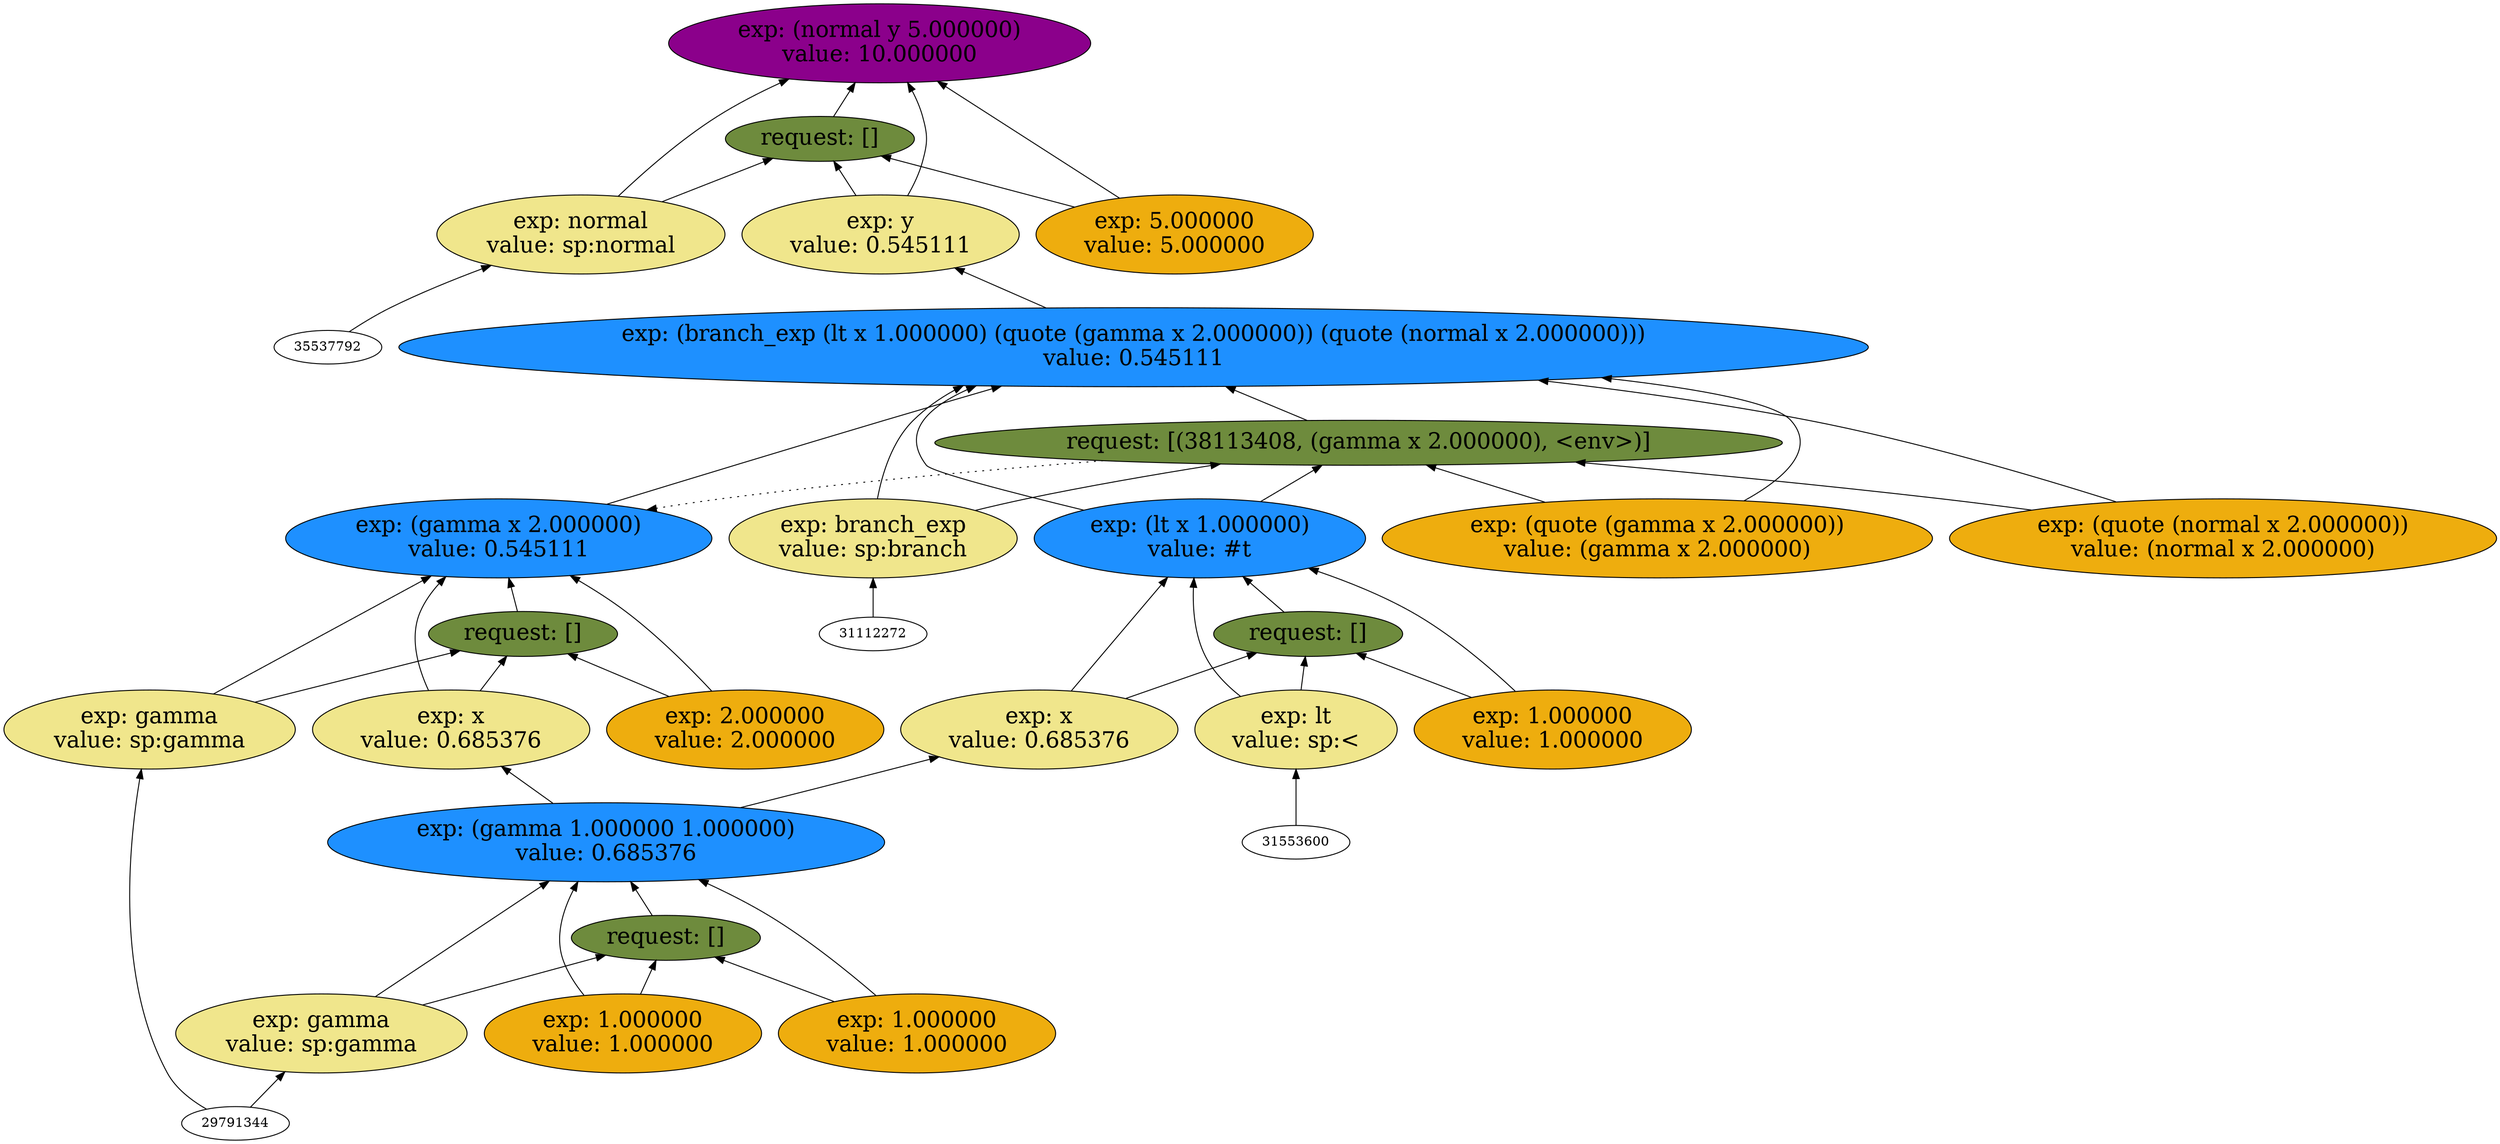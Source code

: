 digraph {
rankdir=BT
fontsize=24
subgraph clster1 {
label="Venture Families"
subgraph clster2 {
label="1"
"36113584"["fillcolor"="dodgerblue" "fontsize"="24" "label"="exp: (gamma 1.000000 1.000000)\nvalue: 0.685376" "shape"="ellipse" "style"="filled" ]
"35766656"["fillcolor"="darkolivegreen4" "fontsize"="24" "label"="request: []" "shape"="ellipse" "style"="filled" ]
"36622800"["fillcolor"="khaki" "fontsize"="24" "label"="exp: gamma\nvalue: sp:gamma" "shape"="ellipse" "style"="filled" ]
"36660544"["fillcolor"="darkgoldenrod2" "fontsize"="24" "label"="exp: 1.000000\nvalue: 1.000000" "shape"="ellipse" "style"="filled" ]
"36977184"["fillcolor"="darkgoldenrod2" "fontsize"="24" "label"="exp: 1.000000\nvalue: 1.000000" "shape"="ellipse" "style"="filled" ]
}

subgraph clster3 {
label="2"
"37335920"["fillcolor"="dodgerblue" "fontsize"="24" "label"="exp: (branch_exp (lt x 1.000000) (quote (gamma x 2.000000)) (quote (normal x 2.000000)))\nvalue: 0.545111" "shape"="ellipse" "style"="filled" ]
"38113408"["fillcolor"="darkolivegreen4" "fontsize"="24" "label"="request: [(38113408, (gamma x 2.000000), <env>)]" "shape"="ellipse" "style"="filled" ]
"37397440"["fillcolor"="khaki" "fontsize"="24" "label"="exp: branch_exp\nvalue: sp:branch" "shape"="ellipse" "style"="filled" ]
"29368912"["fillcolor"="dodgerblue" "fontsize"="24" "label"="exp: (lt x 1.000000)\nvalue: #t" "shape"="ellipse" "style"="filled" ]
"37758864"["fillcolor"="darkolivegreen4" "fontsize"="24" "label"="request: []" "shape"="ellipse" "style"="filled" ]
"35795904"["fillcolor"="khaki" "fontsize"="24" "label"="exp: lt\nvalue: sp:<" "shape"="ellipse" "style"="filled" ]
"36074816"["fillcolor"="khaki" "fontsize"="24" "label"="exp: x\nvalue: 0.685376" "shape"="ellipse" "style"="filled" ]
"35677552"["fillcolor"="darkgoldenrod2" "fontsize"="24" "label"="exp: 1.000000\nvalue: 1.000000" "shape"="ellipse" "style"="filled" ]
"35878336"["fillcolor"="darkgoldenrod2" "fontsize"="24" "label"="exp: (quote (gamma x 2.000000))\nvalue: (gamma x 2.000000)" "shape"="ellipse" "style"="filled" ]
"35761680"["fillcolor"="darkgoldenrod2" "fontsize"="24" "label"="exp: (quote (normal x 2.000000))\nvalue: (normal x 2.000000)" "shape"="ellipse" "style"="filled" ]
}

subgraph clster4 {
label="3"
"36471504"["fillcolor"="magenta4" "fontsize"="24" "label"="exp: (normal y 5.000000)\nvalue: 10.000000" "shape"="ellipse" "style"="filled" ]
"38111024"["fillcolor"="darkolivegreen4" "fontsize"="24" "label"="request: []" "shape"="ellipse" "style"="filled" ]
"36522704"["fillcolor"="khaki" "fontsize"="24" "label"="exp: normal\nvalue: sp:normal" "shape"="ellipse" "style"="filled" ]
"36558880"["fillcolor"="khaki" "fontsize"="24" "label"="exp: y\nvalue: 0.545111" "shape"="ellipse" "style"="filled" ]
"36610080"["fillcolor"="darkgoldenrod2" "fontsize"="24" "label"="exp: 5.000000\nvalue: 5.000000" "shape"="ellipse" "style"="filled" ]
}

}

subgraph clster5 {
label=""
"38090544"["fillcolor"="dodgerblue" "fontsize"="24" "label"="exp: (gamma x 2.000000)\nvalue: 0.545111" "shape"="ellipse" "style"="filled" ]
"36048256"["fillcolor"="darkolivegreen4" "fontsize"="24" "label"="request: []" "shape"="ellipse" "style"="filled" ]
"35925200"["fillcolor"="khaki" "fontsize"="24" "label"="exp: gamma\nvalue: sp:gamma" "shape"="ellipse" "style"="filled" ]
"36115744"["fillcolor"="khaki" "fontsize"="24" "label"="exp: x\nvalue: 0.685376" "shape"="ellipse" "style"="filled" ]
"35649552"["fillcolor"="darkgoldenrod2" "fontsize"="24" "label"="exp: 2.000000\nvalue: 2.000000" "shape"="ellipse" "style"="filled" ]
}

"36622800" -> "36113584"["arrowhead"="normal" "color"="black" "constraint"="true" "style"="solid" ]
"36622800" -> "35766656"["arrowhead"="normal" "color"="black" "constraint"="true" "style"="solid" ]
"29791344" -> "36622800"["arrowhead"="normal" "color"="black" "constraint"="true" "style"="solid" ]
"36660544" -> "36113584"["arrowhead"="normal" "color"="black" "constraint"="true" "style"="solid" ]
"36660544" -> "35766656"["arrowhead"="normal" "color"="black" "constraint"="true" "style"="solid" ]
"36977184" -> "36113584"["arrowhead"="normal" "color"="black" "constraint"="true" "style"="solid" ]
"36977184" -> "35766656"["arrowhead"="normal" "color"="black" "constraint"="true" "style"="solid" ]
"35766656" -> "36113584"["arrowhead"="normal" "color"="black" "constraint"="true" "style"="solid" ]
"36522704" -> "36471504"["arrowhead"="normal" "color"="black" "constraint"="true" "style"="solid" ]
"36522704" -> "38111024"["arrowhead"="normal" "color"="black" "constraint"="true" "style"="solid" ]
"35537792" -> "36522704"["arrowhead"="normal" "color"="black" "constraint"="true" "style"="solid" ]
"36558880" -> "36471504"["arrowhead"="normal" "color"="black" "constraint"="true" "style"="solid" ]
"36558880" -> "38111024"["arrowhead"="normal" "color"="black" "constraint"="true" "style"="solid" ]
"37335920" -> "36558880"["arrowhead"="normal" "color"="black" "constraint"="true" "style"="solid" ]
"36610080" -> "36471504"["arrowhead"="normal" "color"="black" "constraint"="true" "style"="solid" ]
"36610080" -> "38111024"["arrowhead"="normal" "color"="black" "constraint"="true" "style"="solid" ]
"38111024" -> "36471504"["arrowhead"="normal" "color"="black" "constraint"="true" "style"="solid" ]
"37397440" -> "37335920"["arrowhead"="normal" "color"="black" "constraint"="true" "style"="solid" ]
"37397440" -> "38113408"["arrowhead"="normal" "color"="black" "constraint"="true" "style"="solid" ]
"31112272" -> "37397440"["arrowhead"="normal" "color"="black" "constraint"="true" "style"="solid" ]
"29368912" -> "37335920"["arrowhead"="normal" "color"="black" "constraint"="true" "style"="solid" ]
"29368912" -> "38113408"["arrowhead"="normal" "color"="black" "constraint"="true" "style"="solid" ]
"35795904" -> "29368912"["arrowhead"="normal" "color"="black" "constraint"="true" "style"="solid" ]
"35795904" -> "37758864"["arrowhead"="normal" "color"="black" "constraint"="true" "style"="solid" ]
"31553600" -> "35795904"["arrowhead"="normal" "color"="black" "constraint"="true" "style"="solid" ]
"36074816" -> "29368912"["arrowhead"="normal" "color"="black" "constraint"="true" "style"="solid" ]
"36074816" -> "37758864"["arrowhead"="normal" "color"="black" "constraint"="true" "style"="solid" ]
"36113584" -> "36074816"["arrowhead"="normal" "color"="black" "constraint"="true" "style"="solid" ]
"35677552" -> "29368912"["arrowhead"="normal" "color"="black" "constraint"="true" "style"="solid" ]
"35677552" -> "37758864"["arrowhead"="normal" "color"="black" "constraint"="true" "style"="solid" ]
"37758864" -> "29368912"["arrowhead"="normal" "color"="black" "constraint"="true" "style"="solid" ]
"35878336" -> "37335920"["arrowhead"="normal" "color"="black" "constraint"="true" "style"="solid" ]
"35878336" -> "38113408"["arrowhead"="normal" "color"="black" "constraint"="true" "style"="solid" ]
"35761680" -> "37335920"["arrowhead"="normal" "color"="black" "constraint"="true" "style"="solid" ]
"35761680" -> "38113408"["arrowhead"="normal" "color"="black" "constraint"="true" "style"="solid" ]
"38113408" -> "37335920"["arrowhead"="normal" "color"="black" "constraint"="true" "style"="solid" ]
"38090544" -> "37335920"["arrowhead"="normal" "color"="black" "constraint"="true" "style"="solid" ]
"38113408" -> "38090544"["arrowhead"="normal" "color"="black" "constraint"="false" "style"="dotted" ]
"35925200" -> "38090544"["arrowhead"="normal" "color"="black" "constraint"="true" "style"="solid" ]
"35925200" -> "36048256"["arrowhead"="normal" "color"="black" "constraint"="true" "style"="solid" ]
"29791344" -> "35925200"["arrowhead"="normal" "color"="black" "constraint"="true" "style"="solid" ]
"36115744" -> "38090544"["arrowhead"="normal" "color"="black" "constraint"="true" "style"="solid" ]
"36115744" -> "36048256"["arrowhead"="normal" "color"="black" "constraint"="true" "style"="solid" ]
"36113584" -> "36115744"["arrowhead"="normal" "color"="black" "constraint"="true" "style"="solid" ]
"35649552" -> "38090544"["arrowhead"="normal" "color"="black" "constraint"="true" "style"="solid" ]
"35649552" -> "36048256"["arrowhead"="normal" "color"="black" "constraint"="true" "style"="solid" ]
"36048256" -> "38090544"["arrowhead"="normal" "color"="black" "constraint"="true" "style"="solid" ]

}